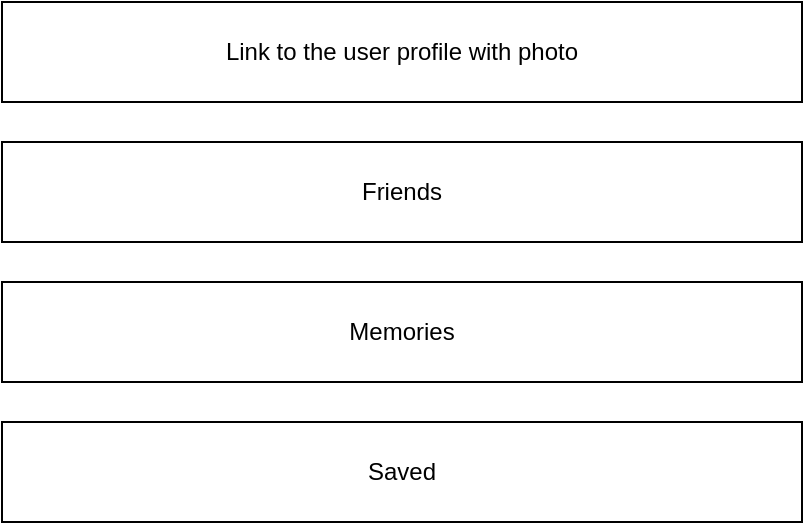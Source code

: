 <mxfile version="26.0.7">
  <diagram name="Page-1" id="EQHxzHbiJP8K4T0frFsT">
    <mxGraphModel dx="1106" dy="990" grid="1" gridSize="10" guides="1" tooltips="1" connect="1" arrows="1" fold="1" page="1" pageScale="1" pageWidth="850" pageHeight="1100" math="0" shadow="0">
      <root>
        <mxCell id="0" />
        <mxCell id="1" parent="0" />
        <mxCell id="g9ERjfLWrA5LG7Rk73J0-1" value="Link to the user profile with photo" style="rounded=0;whiteSpace=wrap;html=1;" vertex="1" parent="1">
          <mxGeometry x="10" y="10" width="400" height="50" as="geometry" />
        </mxCell>
        <mxCell id="g9ERjfLWrA5LG7Rk73J0-2" value="Friends" style="rounded=0;whiteSpace=wrap;html=1;" vertex="1" parent="1">
          <mxGeometry x="10" y="80" width="400" height="50" as="geometry" />
        </mxCell>
        <mxCell id="g9ERjfLWrA5LG7Rk73J0-3" value="Memories" style="rounded=0;whiteSpace=wrap;html=1;" vertex="1" parent="1">
          <mxGeometry x="10" y="150" width="400" height="50" as="geometry" />
        </mxCell>
        <mxCell id="g9ERjfLWrA5LG7Rk73J0-4" value="Saved" style="rounded=0;whiteSpace=wrap;html=1;" vertex="1" parent="1">
          <mxGeometry x="10" y="220" width="400" height="50" as="geometry" />
        </mxCell>
      </root>
    </mxGraphModel>
  </diagram>
</mxfile>
